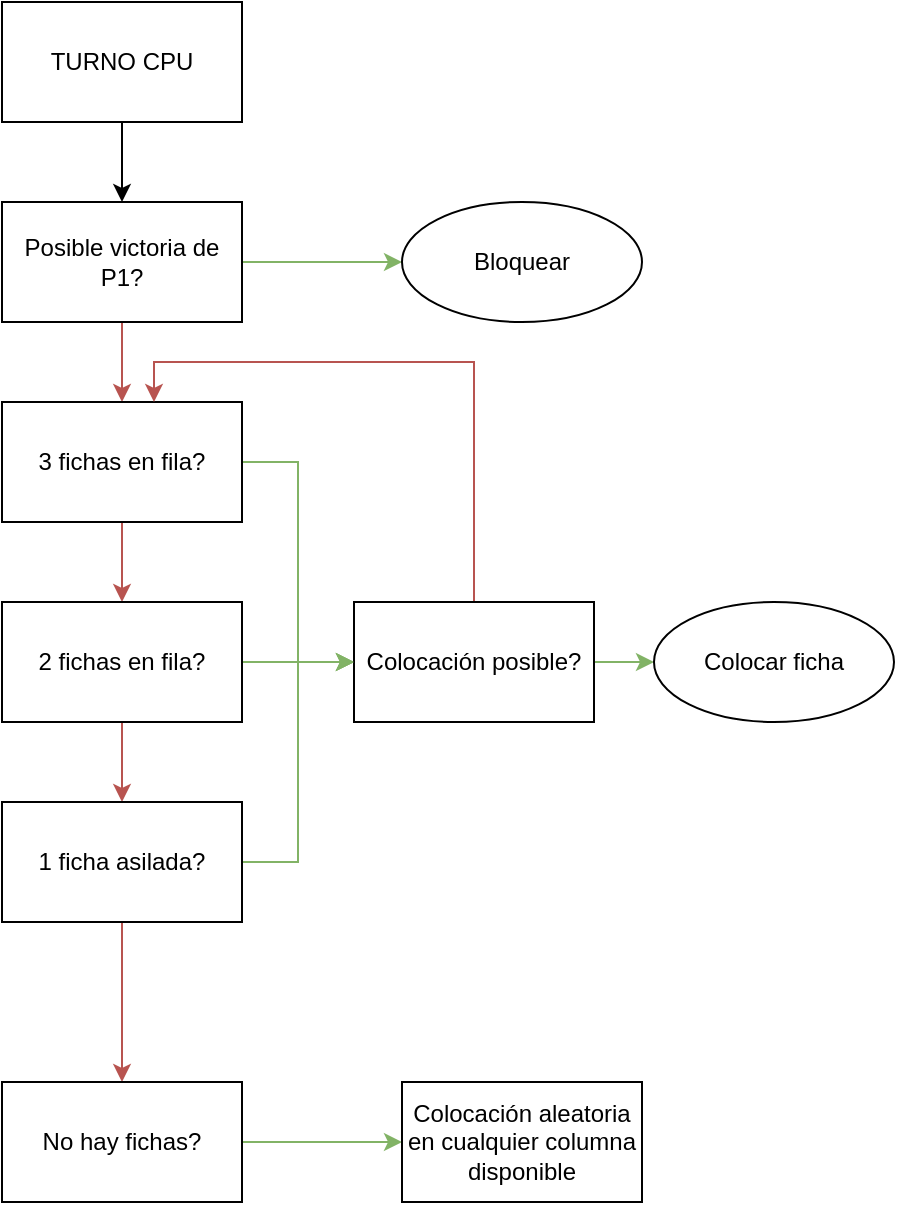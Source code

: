 <mxfile version="14.6.11" type="device"><diagram id="FdqHXPEroAJVK8Awzpb0" name="Page-1"><mxGraphModel dx="1221" dy="654" grid="1" gridSize="10" guides="1" tooltips="1" connect="1" arrows="1" fold="1" page="1" pageScale="1" pageWidth="827" pageHeight="1169" math="0" shadow="0"><root><mxCell id="0"/><mxCell id="1" parent="0"/><mxCell id="ySAhtJCjRWF7SdFPZfp--6" value="" style="edgeStyle=orthogonalEdgeStyle;rounded=0;orthogonalLoop=1;jettySize=auto;html=1;" edge="1" parent="1" source="ySAhtJCjRWF7SdFPZfp--2" target="ySAhtJCjRWF7SdFPZfp--5"><mxGeometry relative="1" as="geometry"/></mxCell><mxCell id="ySAhtJCjRWF7SdFPZfp--2" value="TURNO CPU" style="rounded=0;whiteSpace=wrap;html=1;" vertex="1" parent="1"><mxGeometry x="354" y="20" width="120" height="60" as="geometry"/></mxCell><mxCell id="ySAhtJCjRWF7SdFPZfp--8" value="" style="edgeStyle=orthogonalEdgeStyle;rounded=0;orthogonalLoop=1;jettySize=auto;html=1;fillColor=#d5e8d4;strokeColor=#82b366;" edge="1" parent="1" source="ySAhtJCjRWF7SdFPZfp--5" target="ySAhtJCjRWF7SdFPZfp--7"><mxGeometry relative="1" as="geometry"/></mxCell><mxCell id="ySAhtJCjRWF7SdFPZfp--10" value="" style="edgeStyle=orthogonalEdgeStyle;rounded=0;orthogonalLoop=1;jettySize=auto;html=1;fillColor=#f8cecc;strokeColor=#b85450;" edge="1" parent="1" source="ySAhtJCjRWF7SdFPZfp--5" target="ySAhtJCjRWF7SdFPZfp--9"><mxGeometry relative="1" as="geometry"/></mxCell><mxCell id="ySAhtJCjRWF7SdFPZfp--5" value="Posible victoria de P1?" style="rounded=0;whiteSpace=wrap;html=1;" vertex="1" parent="1"><mxGeometry x="354" y="120" width="120" height="60" as="geometry"/></mxCell><mxCell id="ySAhtJCjRWF7SdFPZfp--7" value="Bloquear" style="ellipse;whiteSpace=wrap;html=1;rounded=0;" vertex="1" parent="1"><mxGeometry x="554" y="120" width="120" height="60" as="geometry"/></mxCell><mxCell id="ySAhtJCjRWF7SdFPZfp--14" value="" style="edgeStyle=orthogonalEdgeStyle;rounded=0;orthogonalLoop=1;jettySize=auto;html=1;fillColor=#f8cecc;strokeColor=#b85450;" edge="1" parent="1" source="ySAhtJCjRWF7SdFPZfp--9" target="ySAhtJCjRWF7SdFPZfp--13"><mxGeometry relative="1" as="geometry"/></mxCell><mxCell id="ySAhtJCjRWF7SdFPZfp--27" style="edgeStyle=orthogonalEdgeStyle;rounded=0;orthogonalLoop=1;jettySize=auto;html=1;exitX=1;exitY=0.5;exitDx=0;exitDy=0;entryX=0;entryY=0.5;entryDx=0;entryDy=0;fillColor=#d5e8d4;strokeColor=#82b366;" edge="1" parent="1" source="ySAhtJCjRWF7SdFPZfp--9" target="ySAhtJCjRWF7SdFPZfp--15"><mxGeometry relative="1" as="geometry"/></mxCell><mxCell id="ySAhtJCjRWF7SdFPZfp--9" value="3 fichas en fila?" style="whiteSpace=wrap;html=1;rounded=0;" vertex="1" parent="1"><mxGeometry x="354" y="220" width="120" height="60" as="geometry"/></mxCell><mxCell id="ySAhtJCjRWF7SdFPZfp--17" style="edgeStyle=orthogonalEdgeStyle;rounded=0;orthogonalLoop=1;jettySize=auto;html=1;entryX=0;entryY=0.5;entryDx=0;entryDy=0;fillColor=#d5e8d4;strokeColor=#82b366;" edge="1" parent="1" source="ySAhtJCjRWF7SdFPZfp--13" target="ySAhtJCjRWF7SdFPZfp--15"><mxGeometry relative="1" as="geometry"/></mxCell><mxCell id="ySAhtJCjRWF7SdFPZfp--21" value="" style="edgeStyle=orthogonalEdgeStyle;rounded=0;orthogonalLoop=1;jettySize=auto;html=1;fillColor=#f8cecc;strokeColor=#b85450;" edge="1" parent="1" source="ySAhtJCjRWF7SdFPZfp--13" target="ySAhtJCjRWF7SdFPZfp--20"><mxGeometry relative="1" as="geometry"/></mxCell><mxCell id="ySAhtJCjRWF7SdFPZfp--13" value="2 fichas en fila?" style="whiteSpace=wrap;html=1;rounded=0;" vertex="1" parent="1"><mxGeometry x="354" y="320" width="120" height="60" as="geometry"/></mxCell><mxCell id="ySAhtJCjRWF7SdFPZfp--19" value="" style="edgeStyle=orthogonalEdgeStyle;rounded=0;orthogonalLoop=1;jettySize=auto;html=1;fillColor=#d5e8d4;strokeColor=#82b366;" edge="1" parent="1" source="ySAhtJCjRWF7SdFPZfp--15" target="ySAhtJCjRWF7SdFPZfp--18"><mxGeometry relative="1" as="geometry"/></mxCell><mxCell id="ySAhtJCjRWF7SdFPZfp--28" style="edgeStyle=orthogonalEdgeStyle;rounded=0;orthogonalLoop=1;jettySize=auto;html=1;fillColor=#f8cecc;strokeColor=#b85450;" edge="1" parent="1" source="ySAhtJCjRWF7SdFPZfp--15"><mxGeometry relative="1" as="geometry"><mxPoint x="430" y="220" as="targetPoint"/><Array as="points"><mxPoint x="590" y="200"/><mxPoint x="430" y="200"/><mxPoint x="430" y="220"/></Array></mxGeometry></mxCell><mxCell id="ySAhtJCjRWF7SdFPZfp--15" value="Colocación posible?" style="whiteSpace=wrap;html=1;rounded=0;" vertex="1" parent="1"><mxGeometry x="530" y="320" width="120" height="60" as="geometry"/></mxCell><mxCell id="ySAhtJCjRWF7SdFPZfp--18" value="Colocar ficha" style="ellipse;whiteSpace=wrap;html=1;rounded=0;" vertex="1" parent="1"><mxGeometry x="680" y="320" width="120" height="60" as="geometry"/></mxCell><mxCell id="ySAhtJCjRWF7SdFPZfp--22" style="edgeStyle=orthogonalEdgeStyle;rounded=0;orthogonalLoop=1;jettySize=auto;html=1;entryX=0;entryY=0.5;entryDx=0;entryDy=0;fillColor=#d5e8d4;strokeColor=#82b366;" edge="1" parent="1" source="ySAhtJCjRWF7SdFPZfp--20" target="ySAhtJCjRWF7SdFPZfp--15"><mxGeometry relative="1" as="geometry"/></mxCell><mxCell id="ySAhtJCjRWF7SdFPZfp--24" value="" style="edgeStyle=orthogonalEdgeStyle;rounded=0;orthogonalLoop=1;jettySize=auto;html=1;fillColor=#f8cecc;strokeColor=#b85450;" edge="1" parent="1" source="ySAhtJCjRWF7SdFPZfp--20" target="ySAhtJCjRWF7SdFPZfp--23"><mxGeometry relative="1" as="geometry"/></mxCell><mxCell id="ySAhtJCjRWF7SdFPZfp--20" value="1 ficha asilada?" style="whiteSpace=wrap;html=1;rounded=0;" vertex="1" parent="1"><mxGeometry x="354" y="420" width="120" height="60" as="geometry"/></mxCell><mxCell id="ySAhtJCjRWF7SdFPZfp--26" value="" style="edgeStyle=orthogonalEdgeStyle;rounded=0;orthogonalLoop=1;jettySize=auto;html=1;fillColor=#d5e8d4;strokeColor=#82b366;" edge="1" parent="1" source="ySAhtJCjRWF7SdFPZfp--23" target="ySAhtJCjRWF7SdFPZfp--25"><mxGeometry relative="1" as="geometry"/></mxCell><mxCell id="ySAhtJCjRWF7SdFPZfp--23" value="No hay fichas?" style="whiteSpace=wrap;html=1;rounded=0;" vertex="1" parent="1"><mxGeometry x="354" y="560" width="120" height="60" as="geometry"/></mxCell><mxCell id="ySAhtJCjRWF7SdFPZfp--25" value="Colocación aleatoria en cualquier columna disponible" style="whiteSpace=wrap;html=1;rounded=0;" vertex="1" parent="1"><mxGeometry x="554" y="560" width="120" height="60" as="geometry"/></mxCell></root></mxGraphModel></diagram></mxfile>